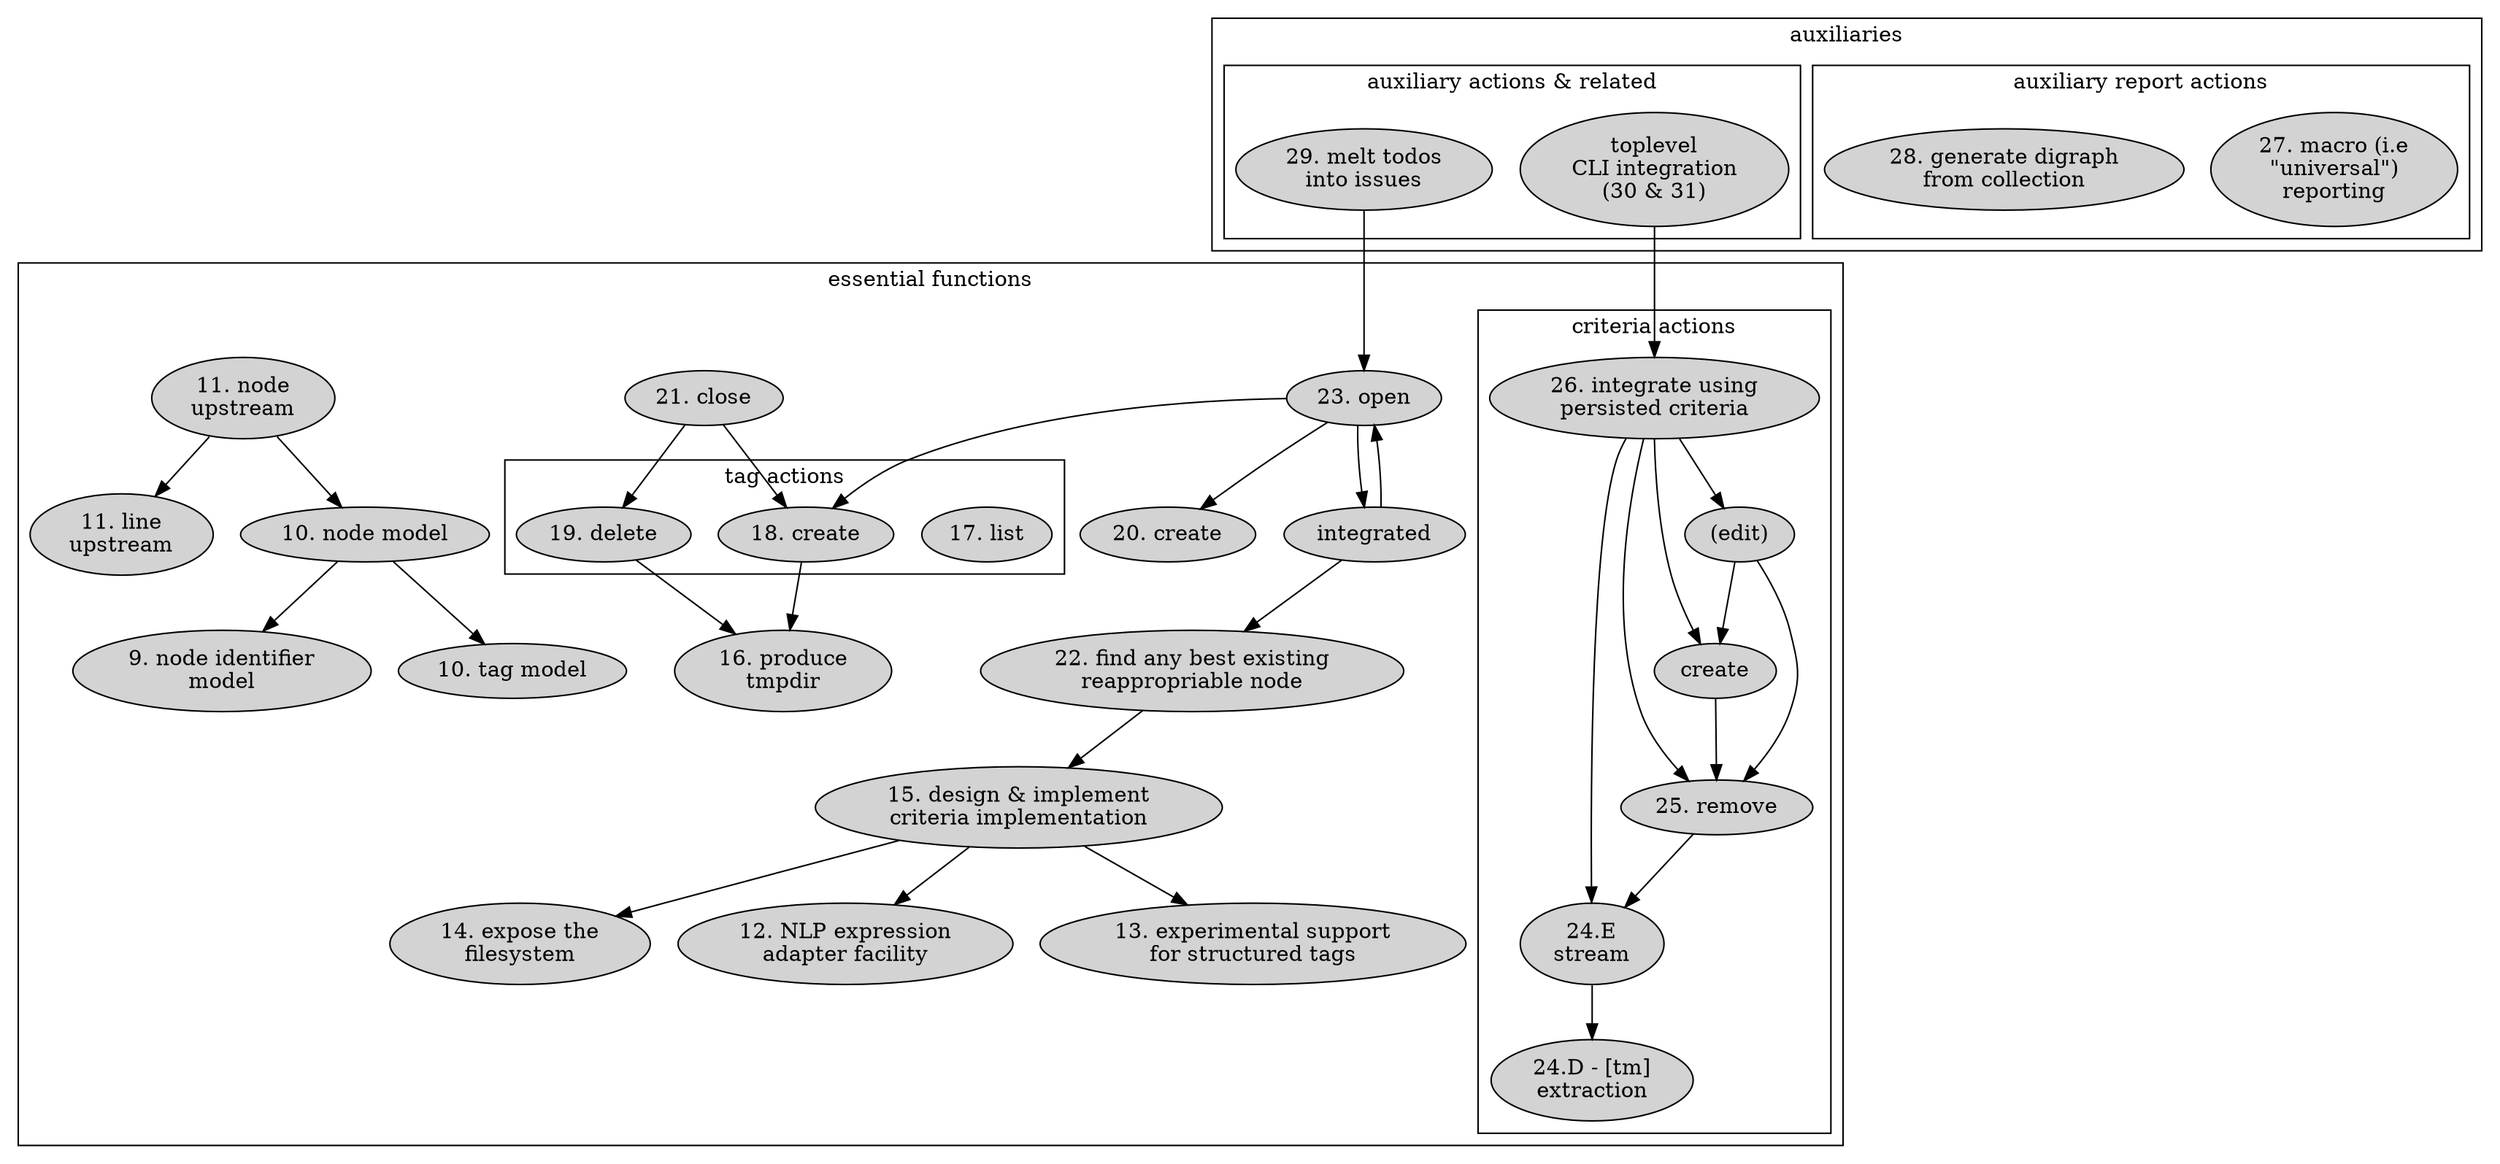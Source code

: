 digraph {

subgraph cluster_main {

  label="essential functions"

  subgraph cluster_tag_actions {
    label="tag actions"
    tl [label="17. list" style=filled]
    ta [label="18. create" style=filled]
    tr [label="19. delete" style=filled]
  }

  mr [label="26. integrate using\npersisted criteria" style=filled]

  subgraph cluster_criteria_actions {

    label="criteria actions"

    mr_abs [label="24.D - [tm]\nextraction" style=filled]

    mr_s [label="24.E\nstream" style=filled]
    mr_s->mr_abs
    mr->mr_s

    mr_r [label="25. remove" style=filled]
    mr->mr_r
    mr_r->mr_s

    mr_c [label="create" style=filled]
    mr->mr_c
    mr_c->mr_r

    mr_e [label="(edit)" style=filled]
    mr->mr_e
    mr_e->mr_r
    mr_e->mr_c
  }

  aa [label="23. open" style=filled]
  ca [label="21. close" style=filled]
  de [label="15. design & implement\ncriteria implementation" style=filled]
  FS [label="14. expose the\nfilesystem" style=filled]
  line_upstream [label="11. line\nupstream" style=filled]
  NLP_experiment [label="12. NLP expression\nadapter facility" style=filled]
  node_identifier_model [label="9. node identifier\nmodel" style=filled]
  node_model [label="10. node model" style=filled]
  node_upstream [label="11. node\nupstream" style=filled]
  oaa [label="20. create" style=filled]
  rea [label="integrated" style=filled]
  rea_actor [label="22. find any best existing\nreappropriable node", style=filled]
  stru [label="13. experimental support\nfor structured tags" style=filled]
  tag_model [label="10. tag model" style=filled]
  tmpdir [label="16. produce\ntmpdir" style=filled]

  aa->rea
  aa->ta

  ca->tr
  ca->ta

  rea->aa
  aa->oaa
  rea->rea_actor

  rea_actor->de
  de->NLP_experiment
  de->FS
  de->stru

  node_upstream -> line_upstream
  node_upstream -> node_model

  node_model -> node_identifier_model
  node_model -> tag_model

  tr->tmpdir
  ta->tmpdir

}
subgraph cluster_after {

  label="auxiliaries"

  subgraph cluster_reports {

    label="auxiliary report actions"
    macro_rep [label="27. macro (i.e\n\"universal\")\nreporting" style=filled]
    digrah_ [label="28. generate digraph\nfrom collection" style=filled]

  }

  subgraph cluster_functions {

    label="auxiliary actions & related"
    melt [label="29. melt todos\ninto issues" style=filled]
    top_cli [label="toplevel\nCLI integration\n(30 & 31)" style=filled]
    top_cli->mr

  }
}

melt->aa
}

